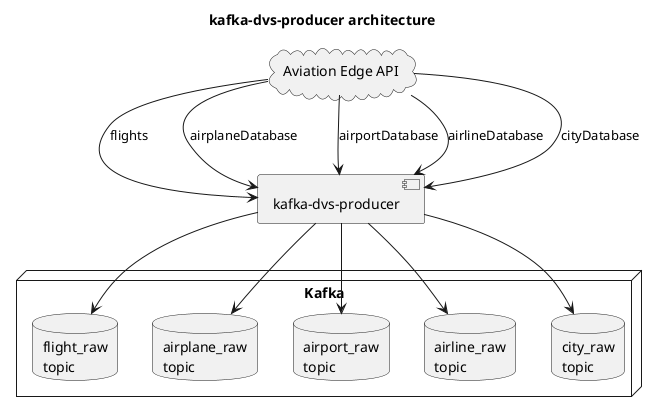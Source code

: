 @startuml

title kafka-dvs-producer architecture

cloud "Aviation Edge API" as AE_API

[kafka-dvs-producer] as Producer

node Kafka {
    database "flight_raw\ntopic" as RawFlightTopic
    database "airplane_raw\ntopic" as RawAirplaneTopic
    database "airport_raw\ntopic" as RawAirportTopic
    database "airline_raw\ntopic" as RawAirlineTopic
    database "city_raw\ntopic" as RawCityTopic
}

AE_API --> Producer : flights
AE_API --> Producer : airplaneDatabase
AE_API --> Producer : airportDatabase
AE_API --> Producer : airlineDatabase
AE_API --> Producer : cityDatabase
Producer --> RawFlightTopic
Producer --> RawAirplaneTopic
Producer --> RawAirportTopic
Producer --> RawAirlineTopic
Producer --> RawCityTopic

@enduml
